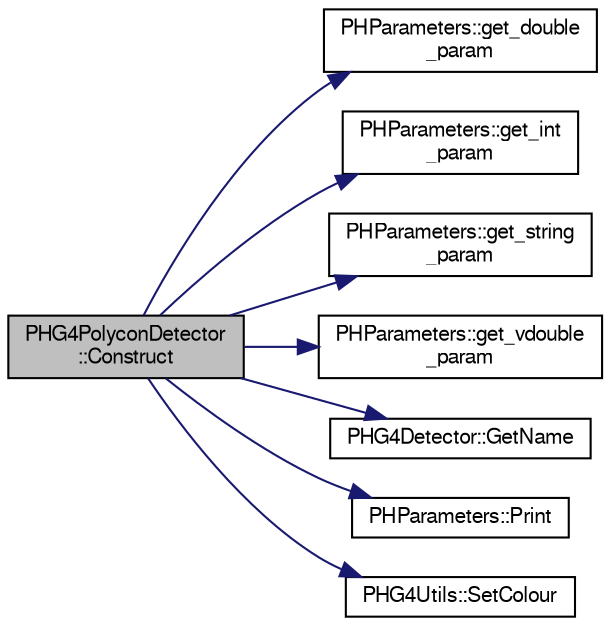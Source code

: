 digraph "PHG4PolyconDetector::Construct"
{
  bgcolor="transparent";
  edge [fontname="FreeSans",fontsize="10",labelfontname="FreeSans",labelfontsize="10"];
  node [fontname="FreeSans",fontsize="10",shape=record];
  rankdir="LR";
  Node1 [label="PHG4PolyconDetector\l::Construct",height=0.2,width=0.4,color="black", fillcolor="grey75", style="filled" fontcolor="black"];
  Node1 -> Node2 [color="midnightblue",fontsize="10",style="solid",fontname="FreeSans"];
  Node2 [label="PHParameters::get_double\l_param",height=0.2,width=0.4,color="black",URL="$dd/dae/classPHParameters.html#aa61ce249b94375d9af4482c36a1308cf"];
  Node1 -> Node3 [color="midnightblue",fontsize="10",style="solid",fontname="FreeSans"];
  Node3 [label="PHParameters::get_int\l_param",height=0.2,width=0.4,color="black",URL="$dd/dae/classPHParameters.html#a0241ca27a369ab4865ac3d79620ac27c"];
  Node1 -> Node4 [color="midnightblue",fontsize="10",style="solid",fontname="FreeSans"];
  Node4 [label="PHParameters::get_string\l_param",height=0.2,width=0.4,color="black",URL="$dd/dae/classPHParameters.html#ab1c503fe2e3136bdd3e5a75bc55ead13"];
  Node1 -> Node5 [color="midnightblue",fontsize="10",style="solid",fontname="FreeSans"];
  Node5 [label="PHParameters::get_vdouble\l_param",height=0.2,width=0.4,color="black",URL="$dd/dae/classPHParameters.html#adf8017026ace675949d18d0354720976"];
  Node1 -> Node6 [color="midnightblue",fontsize="10",style="solid",fontname="FreeSans"];
  Node6 [label="PHG4Detector::GetName",height=0.2,width=0.4,color="black",URL="$d3/de7/classPHG4Detector.html#a2d071f49fa045db5ade51bb99f88218f"];
  Node1 -> Node7 [color="midnightblue",fontsize="10",style="solid",fontname="FreeSans"];
  Node7 [label="PHParameters::Print",height=0.2,width=0.4,color="black",URL="$dd/dae/classPHParameters.html#aad26ea942f2bea4c9b12af9c35f204d6"];
  Node1 -> Node8 [color="midnightblue",fontsize="10",style="solid",fontname="FreeSans"];
  Node8 [label="PHG4Utils::SetColour",height=0.2,width=0.4,color="black",URL="$df/d02/classPHG4Utils.html#a1a7cdb2daef50974eb7306274407b086"];
}
